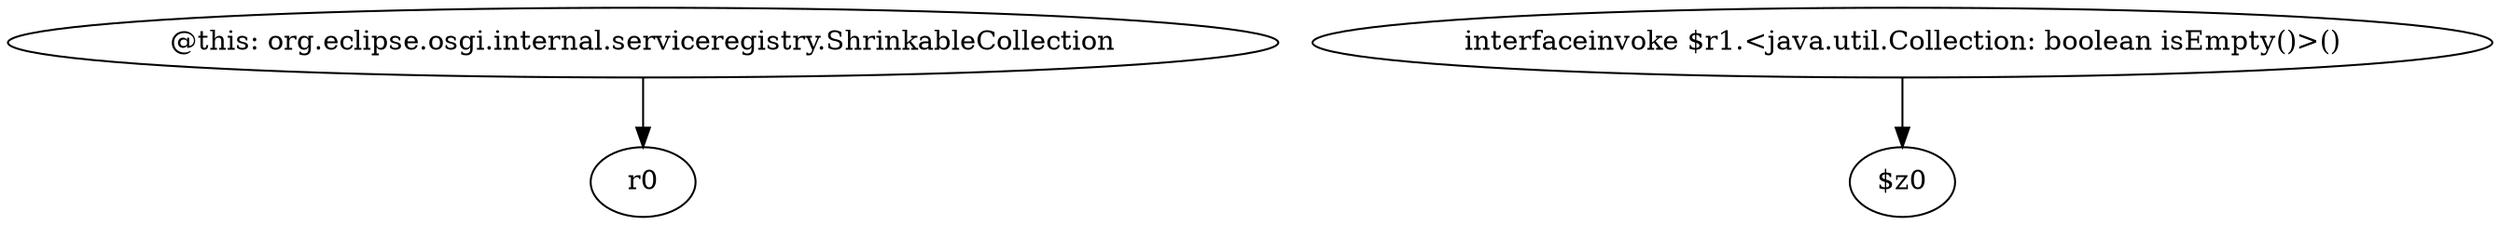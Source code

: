 digraph g {
0[label="@this: org.eclipse.osgi.internal.serviceregistry.ShrinkableCollection"]
1[label="r0"]
0->1[label=""]
2[label="interfaceinvoke $r1.<java.util.Collection: boolean isEmpty()>()"]
3[label="$z0"]
2->3[label=""]
}